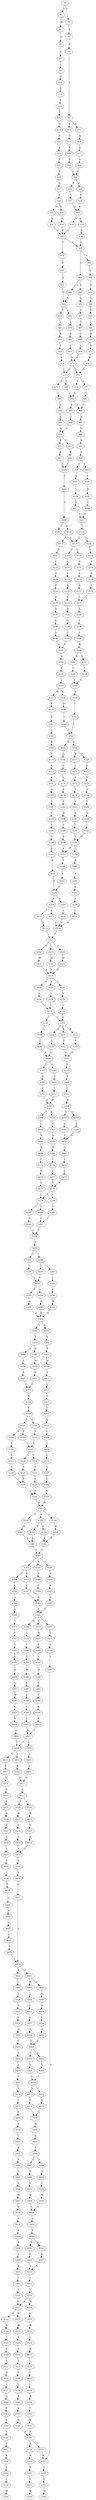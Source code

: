 strict digraph  {
	S0 -> S1 [ label = V ];
	S0 -> S2 [ label = T ];
	S1 -> S3 [ label = M ];
	S2 -> S4 [ label = A ];
	S3 -> S5 [ label = Q ];
	S4 -> S6 [ label = N ];
	S5 -> S7 [ label = Y ];
	S6 -> S8 [ label = L ];
	S7 -> S9 [ label = L ];
	S8 -> S10 [ label = E ];
	S8 -> S11 [ label = Q ];
	S9 -> S12 [ label = V ];
	S10 -> S13 [ label = Q ];
	S11 -> S14 [ label = Q ];
	S12 -> S15 [ label = G ];
	S13 -> S16 [ label = E ];
	S14 -> S17 [ label = K ];
	S15 -> S18 [ label = V ];
	S16 -> S19 [ label = A ];
	S17 -> S20 [ label = A ];
	S18 -> S21 [ label = V ];
	S19 -> S22 [ label = E ];
	S20 -> S22 [ label = E ];
	S21 -> S23 [ label = Q ];
	S22 -> S24 [ label = S ];
	S22 -> S25 [ label = R ];
	S23 -> S26 [ label = G ];
	S24 -> S27 [ label = L ];
	S25 -> S28 [ label = L ];
	S26 -> S29 [ label = K ];
	S27 -> S30 [ label = K ];
	S28 -> S30 [ label = K ];
	S29 -> S31 [ label = T ];
	S30 -> S32 [ label = A ];
	S30 -> S33 [ label = E ];
	S31 -> S34 [ label = D ];
	S32 -> S35 [ label = E ];
	S33 -> S36 [ label = E ];
	S34 -> S37 [ label = N ];
	S35 -> S38 [ label = L ];
	S35 -> S39 [ label = F ];
	S36 -> S38 [ label = L ];
	S37 -> S40 [ label = L ];
	S38 -> S41 [ label = A ];
	S38 -> S42 [ label = A ];
	S39 -> S43 [ label = E ];
	S40 -> S44 [ label = Q ];
	S40 -> S45 [ label = H ];
	S41 -> S46 [ label = Q ];
	S41 -> S47 [ label = S ];
	S42 -> S48 [ label = E ];
	S43 -> S49 [ label = Q ];
	S44 -> S50 [ label = A ];
	S45 -> S51 [ label = A ];
	S46 -> S52 [ label = S ];
	S47 -> S53 [ label = S ];
	S48 -> S54 [ label = D ];
	S49 -> S52 [ label = S ];
	S50 -> S35 [ label = E ];
	S51 -> S35 [ label = E ];
	S52 -> S55 [ label = P ];
	S52 -> S56 [ label = E ];
	S53 -> S57 [ label = T ];
	S54 -> S58 [ label = S ];
	S55 -> S59 [ label = S ];
	S56 -> S60 [ label = L ];
	S57 -> S61 [ label = G ];
	S58 -> S62 [ label = S ];
	S59 -> S63 [ label = F ];
	S60 -> S64 [ label = R ];
	S61 -> S65 [ label = Y ];
	S62 -> S66 [ label = I ];
	S63 -> S67 [ label = L ];
	S64 -> S68 [ label = T ];
	S65 -> S69 [ label = L ];
	S66 -> S70 [ label = R ];
	S67 -> S71 [ label = S ];
	S68 -> S72 [ label = S ];
	S69 -> S71 [ label = S ];
	S70 -> S73 [ label = Q ];
	S71 -> S74 [ label = V ];
	S71 -> S75 [ label = I ];
	S72 -> S75 [ label = I ];
	S73 -> S76 [ label = S ];
	S74 -> S77 [ label = A ];
	S74 -> S78 [ label = E ];
	S75 -> S79 [ label = S ];
	S75 -> S80 [ label = E ];
	S76 -> S74 [ label = V ];
	S77 -> S81 [ label = L ];
	S78 -> S82 [ label = L ];
	S79 -> S83 [ label = L ];
	S80 -> S82 [ label = L ];
	S81 -> S84 [ label = T ];
	S82 -> S85 [ label = K ];
	S82 -> S84 [ label = T ];
	S83 -> S86 [ label = H ];
	S84 -> S87 [ label = Q ];
	S85 -> S88 [ label = S ];
	S86 -> S89 [ label = S ];
	S87 -> S90 [ label = N ];
	S88 -> S91 [ label = D ];
	S89 -> S91 [ label = D ];
	S90 -> S92 [ label = W ];
	S91 -> S93 [ label = V ];
	S91 -> S94 [ label = F ];
	S92 -> S95 [ label = S ];
	S93 -> S96 [ label = K ];
	S94 -> S97 [ label = K ];
	S95 -> S98 [ label = V ];
	S95 -> S99 [ label = F ];
	S96 -> S100 [ label = V ];
	S97 -> S100 [ label = V ];
	S98 -> S101 [ label = L ];
	S99 -> S102 [ label = L ];
	S100 -> S103 [ label = V ];
	S101 -> S104 [ label = G ];
	S102 -> S105 [ label = D ];
	S103 -> S106 [ label = V ];
	S104 -> S107 [ label = D ];
	S105 -> S108 [ label = D ];
	S106 -> S109 [ label = L ];
	S106 -> S110 [ label = F ];
	S107 -> S111 [ label = F ];
	S108 -> S111 [ label = F ];
	S109 -> S112 [ label = D ];
	S110 -> S113 [ label = D ];
	S111 -> S114 [ label = L ];
	S112 -> S115 [ label = L ];
	S112 -> S116 [ label = P ];
	S113 -> S117 [ label = G ];
	S114 -> S112 [ label = D ];
	S114 -> S118 [ label = N ];
	S115 -> S119 [ label = H ];
	S116 -> S120 [ label = L ];
	S117 -> S121 [ label = L ];
	S118 -> S122 [ label = L ];
	S119 -> S123 [ label = T ];
	S120 -> S124 [ label = L ];
	S121 -> S125 [ label = G ];
	S122 -> S126 [ label = S ];
	S123 -> S127 [ label = A ];
	S124 -> S128 [ label = T ];
	S125 -> S129 [ label = K ];
	S126 -> S130 [ label = P ];
	S127 -> S131 [ label = L ];
	S128 -> S132 [ label = L ];
	S129 -> S133 [ label = V ];
	S130 -> S134 [ label = A ];
	S131 -> S135 [ label = G ];
	S132 -> S136 [ label = M ];
	S133 -> S137 [ label = Q ];
	S134 -> S131 [ label = L ];
	S135 -> S138 [ label = Y ];
	S136 -> S139 [ label = N ];
	S137 -> S140 [ label = E ];
	S138 -> S141 [ label = I ];
	S139 -> S142 [ label = G ];
	S140 -> S143 [ label = G ];
	S141 -> S144 [ label = W ];
	S142 -> S145 [ label = V ];
	S143 -> S145 [ label = V ];
	S144 -> S146 [ label = Q ];
	S144 -> S147 [ label = E ];
	S145 -> S148 [ label = W ];
	S146 -> S149 [ label = I ];
	S147 -> S150 [ label = I ];
	S148 -> S151 [ label = K ];
	S149 -> S152 [ label = A ];
	S150 -> S152 [ label = A ];
	S151 -> S153 [ label = L ];
	S152 -> S154 [ label = E ];
	S153 -> S155 [ label = M ];
	S153 -> S156 [ label = L ];
	S154 -> S157 [ label = I ];
	S155 -> S158 [ label = E ];
	S156 -> S159 [ label = K ];
	S157 -> S160 [ label = Y ];
	S158 -> S161 [ label = K ];
	S159 -> S162 [ label = I ];
	S160 -> S163 [ label = R ];
	S160 -> S164 [ label = N ];
	S161 -> S165 [ label = Y ];
	S162 -> S160 [ label = Y ];
	S163 -> S166 [ label = Q ];
	S164 -> S167 [ label = D ];
	S164 -> S168 [ label = K ];
	S165 -> S169 [ label = K ];
	S166 -> S170 [ label = L ];
	S167 -> S171 [ label = I ];
	S168 -> S172 [ label = L ];
	S169 -> S173 [ label = A ];
	S170 -> S174 [ label = L ];
	S171 -> S175 [ label = P ];
	S172 -> S176 [ label = F ];
	S173 -> S177 [ label = L ];
	S174 -> S178 [ label = P ];
	S175 -> S179 [ label = T ];
	S176 -> S180 [ label = P ];
	S177 -> S181 [ label = P ];
	S178 -> S182 [ label = L ];
	S179 -> S183 [ label = V ];
	S180 -> S184 [ label = F ];
	S181 -> S185 [ label = A ];
	S182 -> S186 [ label = H ];
	S183 -> S187 [ label = K ];
	S184 -> S188 [ label = H ];
	S185 -> S189 [ label = V ];
	S186 -> S190 [ label = V ];
	S187 -> S191 [ label = I ];
	S188 -> S192 [ label = I ];
	S189 -> S193 [ label = I ];
	S190 -> S194 [ label = S ];
	S191 -> S195 [ label = S ];
	S192 -> S195 [ label = S ];
	S193 -> S196 [ label = A ];
	S194 -> S197 [ label = F ];
	S195 -> S198 [ label = I ];
	S195 -> S197 [ label = F ];
	S196 -> S199 [ label = A ];
	S197 -> S200 [ label = S ];
	S198 -> S201 [ label = R ];
	S199 -> S202 [ label = K ];
	S200 -> S203 [ label = K ];
	S201 -> S204 [ label = R ];
	S202 -> S205 [ label = K ];
	S203 -> S206 [ label = A ];
	S204 -> S207 [ label = K ];
	S205 -> S206 [ label = A ];
	S206 -> S208 [ label = R ];
	S206 -> S209 [ label = K ];
	S207 -> S210 [ label = E ];
	S208 -> S211 [ label = I ];
	S208 -> S212 [ label = L ];
	S209 -> S213 [ label = L ];
	S210 -> S214 [ label = L ];
	S211 -> S215 [ label = N ];
	S212 -> S216 [ label = N ];
	S213 -> S216 [ label = N ];
	S214 -> S216 [ label = N ];
	S215 -> S217 [ label = C ];
	S216 -> S217 [ label = C ];
	S217 -> S218 [ label = T ];
	S217 -> S219 [ label = I ];
	S217 -> S220 [ label = V ];
	S218 -> S221 [ label = M ];
	S219 -> S222 [ label = M ];
	S220 -> S223 [ label = M ];
	S221 -> S224 [ label = S ];
	S222 -> S224 [ label = S ];
	S223 -> S224 [ label = S ];
	S224 -> S225 [ label = D ];
	S224 -> S226 [ label = K ];
	S224 -> S227 [ label = S ];
	S225 -> S228 [ label = L ];
	S226 -> S229 [ label = L ];
	S227 -> S230 [ label = A ];
	S228 -> S231 [ label = L ];
	S229 -> S231 [ label = L ];
	S230 -> S232 [ label = L ];
	S231 -> S233 [ label = G ];
	S231 -> S234 [ label = L ];
	S232 -> S233 [ label = G ];
	S233 -> S235 [ label = R ];
	S233 -> S236 [ label = Q ];
	S233 -> S237 [ label = K ];
	S234 -> S238 [ label = S ];
	S235 -> S239 [ label = F ];
	S236 -> S240 [ label = L ];
	S237 -> S241 [ label = F ];
	S238 -> S242 [ label = L ];
	S239 -> S243 [ label = N ];
	S240 -> S244 [ label = N ];
	S241 -> S243 [ label = N ];
	S242 -> S244 [ label = N ];
	S243 -> S245 [ label = H ];
	S244 -> S246 [ label = A ];
	S244 -> S247 [ label = Q ];
	S245 -> S248 [ label = F ];
	S246 -> S249 [ label = S ];
	S247 -> S250 [ label = F ];
	S248 -> S251 [ label = I ];
	S249 -> S252 [ label = T ];
	S250 -> S253 [ label = T ];
	S251 -> S254 [ label = N ];
	S252 -> S255 [ label = N ];
	S253 -> S255 [ label = N ];
	S254 -> S256 [ label = G ];
	S254 -> S257 [ label = Q ];
	S255 -> S258 [ label = H ];
	S255 -> S259 [ label = K ];
	S256 -> S260 [ label = V ];
	S257 -> S261 [ label = V ];
	S258 -> S262 [ label = I ];
	S259 -> S263 [ label = V ];
	S260 -> S264 [ label = H ];
	S261 -> S264 [ label = H ];
	S262 -> S265 [ label = N ];
	S263 -> S266 [ label = N ];
	S264 -> S267 [ label = G ];
	S265 -> S268 [ label = R ];
	S266 -> S269 [ label = W ];
	S267 -> S270 [ label = F ];
	S268 -> S271 [ label = F ];
	S269 -> S272 [ label = Y ];
	S270 -> S273 [ label = I ];
	S271 -> S274 [ label = V ];
	S272 -> S275 [ label = I ];
	S273 -> S276 [ label = V ];
	S274 -> S277 [ label = V ];
	S275 -> S276 [ label = V ];
	S276 -> S278 [ label = I ];
	S276 -> S279 [ label = L ];
	S277 -> S279 [ label = L ];
	S278 -> S280 [ label = G ];
	S279 -> S281 [ label = S ];
	S279 -> S282 [ label = G ];
	S280 -> S283 [ label = T ];
	S281 -> S284 [ label = T ];
	S282 -> S283 [ label = T ];
	S283 -> S285 [ label = G ];
	S284 -> S285 [ label = G ];
	S285 -> S286 [ label = A ];
	S286 -> S287 [ label = A ];
	S286 -> S288 [ label = T ];
	S287 -> S289 [ label = I ];
	S288 -> S290 [ label = L ];
	S288 -> S291 [ label = I ];
	S289 -> S292 [ label = L ];
	S290 -> S293 [ label = L ];
	S291 -> S292 [ label = L ];
	S292 -> S294 [ label = A ];
	S292 -> S295 [ label = F ];
	S293 -> S296 [ label = L ];
	S294 -> S297 [ label = N ];
	S295 -> S298 [ label = N ];
	S296 -> S299 [ label = N ];
	S297 -> S300 [ label = R ];
	S298 -> S300 [ label = R ];
	S299 -> S300 [ label = R ];
	S300 -> S301 [ label = G ];
	S300 -> S302 [ label = S ];
	S301 -> S303 [ label = E ];
	S302 -> S304 [ label = K ];
	S303 -> S305 [ label = R ];
	S303 -> S306 [ label = Q ];
	S304 -> S307 [ label = K ];
	S305 -> S308 [ label = L ];
	S306 -> S309 [ label = M ];
	S307 -> S310 [ label = M ];
	S308 -> S311 [ label = G ];
	S309 -> S312 [ label = G ];
	S310 -> S313 [ label = F ];
	S311 -> S314 [ label = C ];
	S312 -> S314 [ label = C ];
	S313 -> S315 [ label = L ];
	S314 -> S316 [ label = S ];
	S315 -> S317 [ label = S ];
	S316 -> S318 [ label = L ];
	S317 -> S319 [ label = V ];
	S318 -> S320 [ label = F ];
	S318 -> S321 [ label = L ];
	S319 -> S322 [ label = V ];
	S320 -> S323 [ label = F ];
	S320 -> S324 [ label = V ];
	S321 -> S325 [ label = F ];
	S322 -> S326 [ label = L ];
	S323 -> S327 [ label = L ];
	S324 -> S328 [ label = L ];
	S325 -> S327 [ label = L ];
	S326 -> S329 [ label = L ];
	S327 -> S330 [ label = A ];
	S327 -> S331 [ label = V ];
	S328 -> S332 [ label = L ];
	S329 -> S333 [ label = T ];
	S330 -> S334 [ label = V ];
	S331 -> S335 [ label = S ];
	S332 -> S336 [ label = V ];
	S333 -> S337 [ label = G ];
	S334 -> S338 [ label = F ];
	S335 -> S339 [ label = F ];
	S336 -> S338 [ label = F ];
	S337 -> S340 [ label = Y ];
	S338 -> S341 [ label = C ];
	S339 -> S341 [ label = C ];
	S340 -> S342 [ label = C ];
	S341 -> S343 [ label = R ];
	S342 -> S343 [ label = R ];
	S343 -> S344 [ label = G ];
	S343 -> S345 [ label = A ];
	S343 -> S346 [ label = V ];
	S344 -> S347 [ label = H ];
	S345 -> S348 [ label = R ];
	S345 -> S349 [ label = H ];
	S346 -> S350 [ label = R ];
	S347 -> S351 [ label = K ];
	S348 -> S352 [ label = K ];
	S349 -> S351 [ label = K ];
	S350 -> S352 [ label = K ];
	S351 -> S353 [ label = S ];
	S352 -> S353 [ label = S ];
	S353 -> S354 [ label = C ];
	S353 -> S355 [ label = L ];
	S353 -> S356 [ label = S ];
	S354 -> S357 [ label = C ];
	S354 -> S358 [ label = F ];
	S355 -> S359 [ label = F ];
	S356 -> S360 [ label = V ];
	S357 -> S361 [ label = L ];
	S358 -> S362 [ label = L ];
	S359 -> S363 [ label = F ];
	S360 -> S364 [ label = L ];
	S361 -> S365 [ label = L ];
	S362 -> S366 [ label = A ];
	S363 -> S367 [ label = L ];
	S364 -> S365 [ label = L ];
	S365 -> S368 [ label = V ];
	S366 -> S369 [ label = G ];
	S367 -> S368 [ label = V ];
	S368 -> S370 [ label = W ];
	S368 -> S371 [ label = T ];
	S368 -> S372 [ label = C ];
	S369 -> S373 [ label = T ];
	S370 -> S374 [ label = A ];
	S371 -> S375 [ label = L ];
	S372 -> S376 [ label = M ];
	S373 -> S377 [ label = V ];
	S374 -> S378 [ label = I ];
	S375 -> S379 [ label = L ];
	S376 -> S380 [ label = L ];
	S377 -> S381 [ label = I ];
	S378 -> S382 [ label = A ];
	S379 -> S383 [ label = T ];
	S380 -> S384 [ label = I ];
	S381 -> S385 [ label = V ];
	S382 -> S386 [ label = W ];
	S383 -> S387 [ label = W ];
	S384 -> S388 [ label = W ];
	S385 -> S389 [ label = A ];
	S386 -> S390 [ label = S ];
	S387 -> S391 [ label = I ];
	S388 -> S392 [ label = C ];
	S389 -> S393 [ label = A ];
	S390 -> S394 [ label = I ];
	S391 -> S395 [ label = G ];
	S392 -> S396 [ label = T ];
	S393 -> S397 [ label = M ];
	S394 -> S398 [ label = T ];
	S395 -> S399 [ label = M ];
	S396 -> S400 [ label = A ];
	S397 -> S401 [ label = G ];
	S398 -> S402 [ label = F ];
	S400 -> S403 [ label = F ];
	S401 -> S404 [ label = S ];
	S402 -> S405 [ label = V ];
	S403 -> S405 [ label = V ];
	S404 -> S406 [ label = V ];
	S405 -> S407 [ label = L ];
	S405 -> S408 [ label = T ];
	S406 -> S408 [ label = T ];
	S407 -> S409 [ label = F ];
	S408 -> S410 [ label = G ];
	S408 -> S411 [ label = I ];
	S409 -> S412 [ label = S ];
	S410 -> S413 [ label = S ];
	S411 -> S414 [ label = S ];
	S412 -> S415 [ label = S ];
	S413 -> S416 [ label = V ];
	S414 -> S415 [ label = S ];
	S415 -> S417 [ label = L ];
	S416 -> S418 [ label = V ];
	S417 -> S419 [ label = F ];
	S417 -> S420 [ label = I ];
	S418 -> S421 [ label = S ];
	S419 -> S422 [ label = W ];
	S420 -> S423 [ label = W ];
	S421 -> S424 [ label = G ];
	S422 -> S425 [ label = S ];
	S423 -> S426 [ label = L ];
	S424 -> S427 [ label = Y ];
	S425 -> S428 [ label = F ];
	S426 -> S429 [ label = F ];
	S427 -> S430 [ label = A ];
	S428 -> S431 [ label = A ];
	S429 -> S431 [ label = A ];
	S430 -> S432 [ label = L ];
	S431 -> S433 [ label = V ];
	S432 -> S434 [ label = S ];
	S433 -> S435 [ label = S ];
	S434 -> S436 [ label = Y ];
	S435 -> S437 [ label = L ];
	S436 -> S438 [ label = Y ];
	S437 -> S439 [ label = L ];
	S438 -> S440 [ label = L ];
	S439 -> S441 [ label = G ];
	S439 -> S442 [ label = S ];
	S440 -> S443 [ label = G ];
	S441 -> S444 [ label = V ];
	S441 -> S445 [ label = M ];
	S442 -> S446 [ label = G ];
	S443 -> S447 [ label = V ];
	S444 -> S448 [ label = S ];
	S445 -> S449 [ label = L ];
	S446 -> S450 [ label = F ];
	S447 -> S451 [ label = F ];
	S448 -> S452 [ label = S ];
	S449 -> S453 [ label = I ];
	S450 -> S454 [ label = T ];
	S451 -> S455 [ label = L ];
	S452 -> S456 [ label = F ];
	S453 -> S457 [ label = L ];
	S454 -> S458 [ label = F ];
	S455 -> S439 [ label = L ];
	S456 -> S459 [ label = A ];
	S457 -> S460 [ label = A ];
	S458 -> S461 [ label = G ];
	S459 -> S462 [ label = V ];
	S460 -> S462 [ label = V ];
	S461 -> S463 [ label = L ];
	S462 -> S464 [ label = F ];
	S462 -> S465 [ label = I ];
	S463 -> S466 [ label = V ];
	S464 -> S467 [ label = S ];
	S465 -> S468 [ label = S ];
	S466 -> S469 [ label = L ];
	S467 -> S470 [ label = C ];
	S468 -> S470 [ label = C ];
	S469 -> S471 [ label = C ];
	S470 -> S472 [ label = I ];
	S470 -> S473 [ label = V ];
	S471 -> S474 [ label = T ];
	S472 -> S475 [ label = G ];
	S473 -> S476 [ label = G ];
	S474 -> S477 [ label = I ];
	S475 -> S478 [ label = L ];
	S476 -> S478 [ label = L ];
	S477 -> S479 [ label = F ];
	S478 -> S480 [ label = H ];
	S479 -> S481 [ label = L ];
	S480 -> S482 [ label = Q ];
	S481 -> S483 [ label = L ];
	S482 -> S484 [ label = L ];
	S483 -> S485 [ label = R ];
	S484 -> S486 [ label = V ];
	S484 -> S487 [ label = F ];
	S485 -> S488 [ label = N ];
	S486 -> S489 [ label = D ];
	S487 -> S490 [ label = D ];
	S488 -> S491 [ label = N ];
	S489 -> S492 [ label = V ];
	S490 -> S493 [ label = K ];
	S491 -> S494 [ label = R ];
	S492 -> S495 [ label = W ];
	S493 -> S496 [ label = W ];
	S494 -> S497 [ label = W ];
	S495 -> S498 [ label = G ];
	S496 -> S498 [ label = G ];
	S497 -> S499 [ label = D ];
	S498 -> S500 [ label = P ];
	S499 -> S501 [ label = P ];
	S500 -> S502 [ label = S ];
	S501 -> S503 [ label = R ];
	S502 -> S504 [ label = R ];
	S502 -> S505 [ label = K ];
	S503 -> S506 [ label = N ];
	S504 -> S507 [ label = P ];
	S505 -> S508 [ label = P ];
	S506 -> S509 [ label = S ];
	S507 -> S510 [ label = S ];
	S508 -> S510 [ label = S ];
	S509 -> S511 [ label = S ];
	S510 -> S512 [ label = V ];
	S511 -> S513 [ label = T ];
	S512 -> S514 [ label = Y ];
	S513 -> S515 [ label = Y ];
	S514 -> S516 [ label = M ];
	S514 -> S517 [ label = L ];
	S515 -> S517 [ label = L ];
	S516 -> S518 [ label = G ];
	S517 -> S519 [ label = D ];
	S517 -> S520 [ label = E ];
	S518 -> S521 [ label = W ];
	S519 -> S522 [ label = V ];
	S520 -> S523 [ label = W ];
	S521 -> S524 [ label = L ];
	S522 -> S525 [ label = I ];
	S523 -> S526 [ label = V ];
	S524 -> S527 [ label = R ];
	S525 -> S528 [ label = I ];
	S526 -> S529 [ label = S ];
	S527 -> S530 [ label = L ];
	S528 -> S531 [ label = A ];
	S529 -> S532 [ label = L ];
	S530 -> S533 [ label = L ];
	S531 -> S534 [ label = W ];
	S532 -> S535 [ label = F ];
	S533 -> S536 [ label = L ];
	S534 -> S537 [ label = T ];
	S535 -> S538 [ label = I ];
	S536 -> S539 [ label = H ];
	S537 -> S540 [ label = Q ];
	S538 -> S541 [ label = T ];
	S539 -> S542 [ label = T ];
	S540 -> S543 [ label = S ];
	S541 -> S544 [ label = A ];
	S542 -> S545 [ label = G ];
	S543 -> S546 [ label = I ];
	S544 -> S547 [ label = G ];
	S545 -> S548 [ label = S ];
	S546 -> S549 [ label = A ];
	S547 -> S548 [ label = S ];
	S548 -> S550 [ label = N ];
	S548 -> S551 [ label = T ];
	S549 -> S552 [ label = T ];
	S550 -> S553 [ label = W ];
	S551 -> S387 [ label = W ];
	S552 -> S554 [ label = K ];
	S553 -> S555 [ label = V ];
	S554 -> S556 [ label = L ];
	S555 -> S557 [ label = A ];
	S556 -> S558 [ label = P ];
	S557 -> S559 [ label = M ];
	S558 -> S560 [ label = M ];
}
